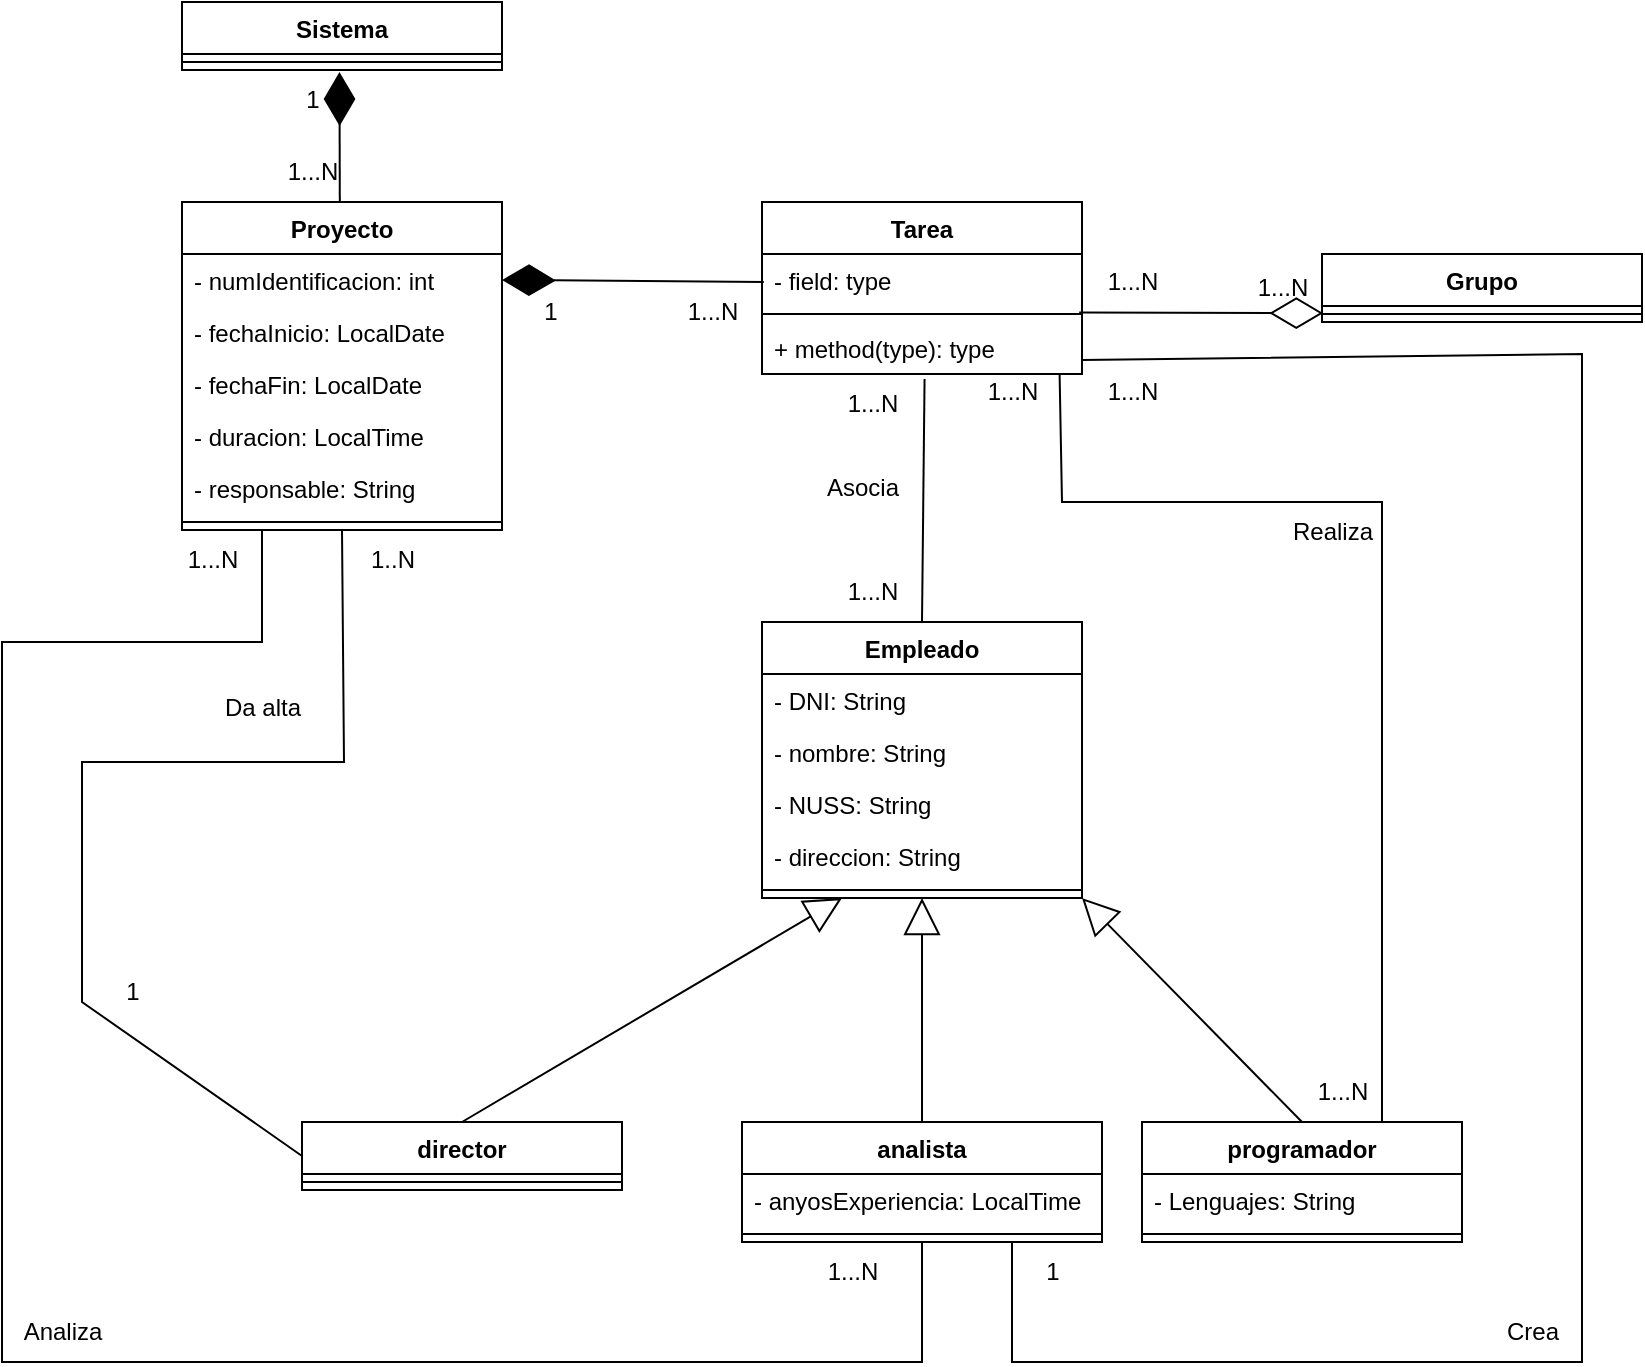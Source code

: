 <mxfile version="21.7.5" type="device">
  <diagram name="Página-1" id="f3cX-z2quiGeBT0pw9KH">
    <mxGraphModel dx="1961" dy="656" grid="1" gridSize="10" guides="1" tooltips="1" connect="1" arrows="1" fold="1" page="1" pageScale="1" pageWidth="827" pageHeight="1169" math="0" shadow="0">
      <root>
        <mxCell id="0" />
        <mxCell id="1" parent="0" />
        <mxCell id="hN8mHS7KvsiiEOYehRs0-2" value="Proyecto" style="swimlane;fontStyle=1;align=center;verticalAlign=top;childLayout=stackLayout;horizontal=1;startSize=26;horizontalStack=0;resizeParent=1;resizeParentMax=0;resizeLast=0;collapsible=1;marginBottom=0;whiteSpace=wrap;html=1;" parent="1" vertex="1">
          <mxGeometry x="-730" y="560" width="160" height="164" as="geometry" />
        </mxCell>
        <mxCell id="hN8mHS7KvsiiEOYehRs0-3" value="- numIdentificacion: int" style="text;strokeColor=none;fillColor=none;align=left;verticalAlign=top;spacingLeft=4;spacingRight=4;overflow=hidden;rotatable=0;points=[[0,0.5],[1,0.5]];portConstraint=eastwest;whiteSpace=wrap;html=1;" parent="hN8mHS7KvsiiEOYehRs0-2" vertex="1">
          <mxGeometry y="26" width="160" height="26" as="geometry" />
        </mxCell>
        <mxCell id="1wmDrO8KFe_iI-wGE0fV-38" value="- fechaInicio: LocalDate" style="text;strokeColor=none;fillColor=none;align=left;verticalAlign=top;spacingLeft=4;spacingRight=4;overflow=hidden;rotatable=0;points=[[0,0.5],[1,0.5]];portConstraint=eastwest;whiteSpace=wrap;html=1;" vertex="1" parent="hN8mHS7KvsiiEOYehRs0-2">
          <mxGeometry y="52" width="160" height="26" as="geometry" />
        </mxCell>
        <mxCell id="1wmDrO8KFe_iI-wGE0fV-39" value="- fechaFin: LocalDate" style="text;strokeColor=none;fillColor=none;align=left;verticalAlign=top;spacingLeft=4;spacingRight=4;overflow=hidden;rotatable=0;points=[[0,0.5],[1,0.5]];portConstraint=eastwest;whiteSpace=wrap;html=1;" vertex="1" parent="hN8mHS7KvsiiEOYehRs0-2">
          <mxGeometry y="78" width="160" height="26" as="geometry" />
        </mxCell>
        <mxCell id="1wmDrO8KFe_iI-wGE0fV-40" value="- duracion: LocalTime" style="text;strokeColor=none;fillColor=none;align=left;verticalAlign=top;spacingLeft=4;spacingRight=4;overflow=hidden;rotatable=0;points=[[0,0.5],[1,0.5]];portConstraint=eastwest;whiteSpace=wrap;html=1;" vertex="1" parent="hN8mHS7KvsiiEOYehRs0-2">
          <mxGeometry y="104" width="160" height="26" as="geometry" />
        </mxCell>
        <mxCell id="1wmDrO8KFe_iI-wGE0fV-51" value="- responsable: String" style="text;strokeColor=none;fillColor=none;align=left;verticalAlign=top;spacingLeft=4;spacingRight=4;overflow=hidden;rotatable=0;points=[[0,0.5],[1,0.5]];portConstraint=eastwest;whiteSpace=wrap;html=1;" vertex="1" parent="hN8mHS7KvsiiEOYehRs0-2">
          <mxGeometry y="130" width="160" height="26" as="geometry" />
        </mxCell>
        <mxCell id="hN8mHS7KvsiiEOYehRs0-4" value="" style="line;strokeWidth=1;fillColor=none;align=left;verticalAlign=middle;spacingTop=-1;spacingLeft=3;spacingRight=3;rotatable=0;labelPosition=right;points=[];portConstraint=eastwest;strokeColor=inherit;" parent="hN8mHS7KvsiiEOYehRs0-2" vertex="1">
          <mxGeometry y="156" width="160" height="8" as="geometry" />
        </mxCell>
        <mxCell id="hN8mHS7KvsiiEOYehRs0-6" value="Grupo" style="swimlane;fontStyle=1;align=center;verticalAlign=top;childLayout=stackLayout;horizontal=1;startSize=26;horizontalStack=0;resizeParent=1;resizeParentMax=0;resizeLast=0;collapsible=1;marginBottom=0;whiteSpace=wrap;html=1;" parent="1" vertex="1">
          <mxGeometry x="-160" y="586" width="160" height="34" as="geometry" />
        </mxCell>
        <mxCell id="hN8mHS7KvsiiEOYehRs0-8" value="" style="line;strokeWidth=1;fillColor=none;align=left;verticalAlign=middle;spacingTop=-1;spacingLeft=3;spacingRight=3;rotatable=0;labelPosition=right;points=[];portConstraint=eastwest;strokeColor=inherit;" parent="hN8mHS7KvsiiEOYehRs0-6" vertex="1">
          <mxGeometry y="26" width="160" height="8" as="geometry" />
        </mxCell>
        <mxCell id="1wmDrO8KFe_iI-wGE0fV-1" value="Empleado&lt;br&gt;" style="swimlane;fontStyle=1;align=center;verticalAlign=top;childLayout=stackLayout;horizontal=1;startSize=26;horizontalStack=0;resizeParent=1;resizeParentMax=0;resizeLast=0;collapsible=1;marginBottom=0;whiteSpace=wrap;html=1;" vertex="1" parent="1">
          <mxGeometry x="-440" y="770" width="160" height="138" as="geometry" />
        </mxCell>
        <mxCell id="1wmDrO8KFe_iI-wGE0fV-2" value="- DNI: String" style="text;strokeColor=none;fillColor=none;align=left;verticalAlign=top;spacingLeft=4;spacingRight=4;overflow=hidden;rotatable=0;points=[[0,0.5],[1,0.5]];portConstraint=eastwest;whiteSpace=wrap;html=1;" vertex="1" parent="1wmDrO8KFe_iI-wGE0fV-1">
          <mxGeometry y="26" width="160" height="26" as="geometry" />
        </mxCell>
        <mxCell id="1wmDrO8KFe_iI-wGE0fV-47" value="- nombre: String" style="text;strokeColor=none;fillColor=none;align=left;verticalAlign=top;spacingLeft=4;spacingRight=4;overflow=hidden;rotatable=0;points=[[0,0.5],[1,0.5]];portConstraint=eastwest;whiteSpace=wrap;html=1;" vertex="1" parent="1wmDrO8KFe_iI-wGE0fV-1">
          <mxGeometry y="52" width="160" height="26" as="geometry" />
        </mxCell>
        <mxCell id="1wmDrO8KFe_iI-wGE0fV-48" value="- NUSS: String" style="text;strokeColor=none;fillColor=none;align=left;verticalAlign=top;spacingLeft=4;spacingRight=4;overflow=hidden;rotatable=0;points=[[0,0.5],[1,0.5]];portConstraint=eastwest;whiteSpace=wrap;html=1;" vertex="1" parent="1wmDrO8KFe_iI-wGE0fV-1">
          <mxGeometry y="78" width="160" height="26" as="geometry" />
        </mxCell>
        <mxCell id="1wmDrO8KFe_iI-wGE0fV-49" value="- direccion: String" style="text;strokeColor=none;fillColor=none;align=left;verticalAlign=top;spacingLeft=4;spacingRight=4;overflow=hidden;rotatable=0;points=[[0,0.5],[1,0.5]];portConstraint=eastwest;whiteSpace=wrap;html=1;" vertex="1" parent="1wmDrO8KFe_iI-wGE0fV-1">
          <mxGeometry y="104" width="160" height="26" as="geometry" />
        </mxCell>
        <mxCell id="1wmDrO8KFe_iI-wGE0fV-3" value="" style="line;strokeWidth=1;fillColor=none;align=left;verticalAlign=middle;spacingTop=-1;spacingLeft=3;spacingRight=3;rotatable=0;labelPosition=right;points=[];portConstraint=eastwest;strokeColor=inherit;" vertex="1" parent="1wmDrO8KFe_iI-wGE0fV-1">
          <mxGeometry y="130" width="160" height="8" as="geometry" />
        </mxCell>
        <mxCell id="1wmDrO8KFe_iI-wGE0fV-5" value="director" style="swimlane;fontStyle=1;align=center;verticalAlign=top;childLayout=stackLayout;horizontal=1;startSize=26;horizontalStack=0;resizeParent=1;resizeParentMax=0;resizeLast=0;collapsible=1;marginBottom=0;whiteSpace=wrap;html=1;" vertex="1" parent="1">
          <mxGeometry x="-670" y="1020" width="160" height="34" as="geometry" />
        </mxCell>
        <mxCell id="1wmDrO8KFe_iI-wGE0fV-7" value="" style="line;strokeWidth=1;fillColor=none;align=left;verticalAlign=middle;spacingTop=-1;spacingLeft=3;spacingRight=3;rotatable=0;labelPosition=right;points=[];portConstraint=eastwest;strokeColor=inherit;" vertex="1" parent="1wmDrO8KFe_iI-wGE0fV-5">
          <mxGeometry y="26" width="160" height="8" as="geometry" />
        </mxCell>
        <mxCell id="1wmDrO8KFe_iI-wGE0fV-9" value="programador" style="swimlane;fontStyle=1;align=center;verticalAlign=top;childLayout=stackLayout;horizontal=1;startSize=26;horizontalStack=0;resizeParent=1;resizeParentMax=0;resizeLast=0;collapsible=1;marginBottom=0;whiteSpace=wrap;html=1;" vertex="1" parent="1">
          <mxGeometry x="-250" y="1020" width="160" height="60" as="geometry" />
        </mxCell>
        <mxCell id="1wmDrO8KFe_iI-wGE0fV-10" value="- Lenguajes: String" style="text;strokeColor=none;fillColor=none;align=left;verticalAlign=top;spacingLeft=4;spacingRight=4;overflow=hidden;rotatable=0;points=[[0,0.5],[1,0.5]];portConstraint=eastwest;whiteSpace=wrap;html=1;" vertex="1" parent="1wmDrO8KFe_iI-wGE0fV-9">
          <mxGeometry y="26" width="160" height="26" as="geometry" />
        </mxCell>
        <mxCell id="1wmDrO8KFe_iI-wGE0fV-11" value="" style="line;strokeWidth=1;fillColor=none;align=left;verticalAlign=middle;spacingTop=-1;spacingLeft=3;spacingRight=3;rotatable=0;labelPosition=right;points=[];portConstraint=eastwest;strokeColor=inherit;" vertex="1" parent="1wmDrO8KFe_iI-wGE0fV-9">
          <mxGeometry y="52" width="160" height="8" as="geometry" />
        </mxCell>
        <mxCell id="1wmDrO8KFe_iI-wGE0fV-13" value="analista" style="swimlane;fontStyle=1;align=center;verticalAlign=top;childLayout=stackLayout;horizontal=1;startSize=26;horizontalStack=0;resizeParent=1;resizeParentMax=0;resizeLast=0;collapsible=1;marginBottom=0;whiteSpace=wrap;html=1;" vertex="1" parent="1">
          <mxGeometry x="-450" y="1020" width="180" height="60" as="geometry" />
        </mxCell>
        <mxCell id="1wmDrO8KFe_iI-wGE0fV-14" value="- anyosExperiencia: LocalTime" style="text;strokeColor=none;fillColor=none;align=left;verticalAlign=top;spacingLeft=4;spacingRight=4;overflow=hidden;rotatable=0;points=[[0,0.5],[1,0.5]];portConstraint=eastwest;whiteSpace=wrap;html=1;" vertex="1" parent="1wmDrO8KFe_iI-wGE0fV-13">
          <mxGeometry y="26" width="180" height="26" as="geometry" />
        </mxCell>
        <mxCell id="1wmDrO8KFe_iI-wGE0fV-15" value="" style="line;strokeWidth=1;fillColor=none;align=left;verticalAlign=middle;spacingTop=-1;spacingLeft=3;spacingRight=3;rotatable=0;labelPosition=right;points=[];portConstraint=eastwest;strokeColor=inherit;" vertex="1" parent="1wmDrO8KFe_iI-wGE0fV-13">
          <mxGeometry y="52" width="180" height="8" as="geometry" />
        </mxCell>
        <mxCell id="1wmDrO8KFe_iI-wGE0fV-17" value="Tarea" style="swimlane;fontStyle=1;align=center;verticalAlign=top;childLayout=stackLayout;horizontal=1;startSize=26;horizontalStack=0;resizeParent=1;resizeParentMax=0;resizeLast=0;collapsible=1;marginBottom=0;whiteSpace=wrap;html=1;" vertex="1" parent="1">
          <mxGeometry x="-440" y="560" width="160" height="86" as="geometry" />
        </mxCell>
        <mxCell id="1wmDrO8KFe_iI-wGE0fV-18" value="- field: type" style="text;strokeColor=none;fillColor=none;align=left;verticalAlign=top;spacingLeft=4;spacingRight=4;overflow=hidden;rotatable=0;points=[[0,0.5],[1,0.5]];portConstraint=eastwest;whiteSpace=wrap;html=1;" vertex="1" parent="1wmDrO8KFe_iI-wGE0fV-17">
          <mxGeometry y="26" width="160" height="26" as="geometry" />
        </mxCell>
        <mxCell id="1wmDrO8KFe_iI-wGE0fV-19" value="" style="line;strokeWidth=1;fillColor=none;align=left;verticalAlign=middle;spacingTop=-1;spacingLeft=3;spacingRight=3;rotatable=0;labelPosition=right;points=[];portConstraint=eastwest;strokeColor=inherit;" vertex="1" parent="1wmDrO8KFe_iI-wGE0fV-17">
          <mxGeometry y="52" width="160" height="8" as="geometry" />
        </mxCell>
        <mxCell id="1wmDrO8KFe_iI-wGE0fV-20" value="+ method(type): type" style="text;strokeColor=none;fillColor=none;align=left;verticalAlign=top;spacingLeft=4;spacingRight=4;overflow=hidden;rotatable=0;points=[[0,0.5],[1,0.5]];portConstraint=eastwest;whiteSpace=wrap;html=1;" vertex="1" parent="1wmDrO8KFe_iI-wGE0fV-17">
          <mxGeometry y="60" width="160" height="26" as="geometry" />
        </mxCell>
        <mxCell id="1wmDrO8KFe_iI-wGE0fV-21" value="" style="endArrow=block;endSize=16;endFill=0;html=1;rounded=0;exitX=0.5;exitY=0;exitDx=0;exitDy=0;entryX=0.25;entryY=1;entryDx=0;entryDy=0;" edge="1" parent="1" source="1wmDrO8KFe_iI-wGE0fV-5" target="1wmDrO8KFe_iI-wGE0fV-1">
          <mxGeometry width="160" relative="1" as="geometry">
            <mxPoint x="-490" y="720" as="sourcePoint" />
            <mxPoint x="-400" y="910" as="targetPoint" />
          </mxGeometry>
        </mxCell>
        <mxCell id="1wmDrO8KFe_iI-wGE0fV-22" value="" style="endArrow=block;endSize=16;endFill=0;html=1;rounded=0;exitX=0.5;exitY=0;exitDx=0;exitDy=0;entryX=1;entryY=1;entryDx=0;entryDy=0;" edge="1" parent="1" source="1wmDrO8KFe_iI-wGE0fV-9" target="1wmDrO8KFe_iI-wGE0fV-1">
          <mxGeometry width="160" relative="1" as="geometry">
            <mxPoint x="-580" y="930" as="sourcePoint" />
            <mxPoint x="-360" y="910" as="targetPoint" />
          </mxGeometry>
        </mxCell>
        <mxCell id="1wmDrO8KFe_iI-wGE0fV-23" value="" style="endArrow=block;endSize=16;endFill=0;html=1;rounded=0;exitX=0.5;exitY=0;exitDx=0;exitDy=0;entryX=0.5;entryY=1;entryDx=0;entryDy=0;" edge="1" parent="1" source="1wmDrO8KFe_iI-wGE0fV-13" target="1wmDrO8KFe_iI-wGE0fV-1">
          <mxGeometry width="160" relative="1" as="geometry">
            <mxPoint x="-170" y="916" as="sourcePoint" />
            <mxPoint x="-380" y="910" as="targetPoint" />
          </mxGeometry>
        </mxCell>
        <mxCell id="1wmDrO8KFe_iI-wGE0fV-24" value="Sistema" style="swimlane;fontStyle=1;align=center;verticalAlign=top;childLayout=stackLayout;horizontal=1;startSize=26;horizontalStack=0;resizeParent=1;resizeParentMax=0;resizeLast=0;collapsible=1;marginBottom=0;whiteSpace=wrap;html=1;" vertex="1" parent="1">
          <mxGeometry x="-730" y="460" width="160" height="34" as="geometry" />
        </mxCell>
        <mxCell id="1wmDrO8KFe_iI-wGE0fV-26" value="" style="line;strokeWidth=1;fillColor=none;align=left;verticalAlign=middle;spacingTop=-1;spacingLeft=3;spacingRight=3;rotatable=0;labelPosition=right;points=[];portConstraint=eastwest;strokeColor=inherit;" vertex="1" parent="1wmDrO8KFe_iI-wGE0fV-24">
          <mxGeometry y="26" width="160" height="8" as="geometry" />
        </mxCell>
        <mxCell id="1wmDrO8KFe_iI-wGE0fV-34" value="" style="endArrow=none;html=1;rounded=0;entryX=0.5;entryY=1;entryDx=0;entryDy=0;exitX=0;exitY=0.5;exitDx=0;exitDy=0;" edge="1" parent="1" source="1wmDrO8KFe_iI-wGE0fV-5" target="hN8mHS7KvsiiEOYehRs0-2">
          <mxGeometry width="50" height="50" relative="1" as="geometry">
            <mxPoint x="-670" y="1059.0" as="sourcePoint" />
            <mxPoint x="-649.04" y="725.846" as="targetPoint" />
            <Array as="points">
              <mxPoint x="-780" y="960" />
              <mxPoint x="-780" y="840" />
              <mxPoint x="-649" y="840" />
            </Array>
          </mxGeometry>
        </mxCell>
        <mxCell id="1wmDrO8KFe_iI-wGE0fV-35" value="Da alta" style="text;html=1;align=center;verticalAlign=middle;resizable=0;points=[];autosize=1;strokeColor=none;fillColor=none;" vertex="1" parent="1">
          <mxGeometry x="-720" y="798" width="60" height="30" as="geometry" />
        </mxCell>
        <mxCell id="1wmDrO8KFe_iI-wGE0fV-36" value="1..N" style="text;html=1;align=center;verticalAlign=middle;resizable=0;points=[];autosize=1;strokeColor=none;fillColor=none;" vertex="1" parent="1">
          <mxGeometry x="-650" y="724" width="50" height="30" as="geometry" />
        </mxCell>
        <mxCell id="1wmDrO8KFe_iI-wGE0fV-37" value="1" style="text;html=1;align=center;verticalAlign=middle;resizable=0;points=[];autosize=1;strokeColor=none;fillColor=none;" vertex="1" parent="1">
          <mxGeometry x="-770" y="940" width="30" height="30" as="geometry" />
        </mxCell>
        <mxCell id="1wmDrO8KFe_iI-wGE0fV-41" value="" style="endArrow=none;html=1;rounded=0;exitX=0.5;exitY=0;exitDx=0;exitDy=0;entryX=0.508;entryY=1.095;entryDx=0;entryDy=0;entryPerimeter=0;" edge="1" parent="1" source="1wmDrO8KFe_iI-wGE0fV-1" target="1wmDrO8KFe_iI-wGE0fV-20">
          <mxGeometry width="50" height="50" relative="1" as="geometry">
            <mxPoint x="-360" y="690" as="sourcePoint" />
            <mxPoint x="-310" y="640" as="targetPoint" />
          </mxGeometry>
        </mxCell>
        <mxCell id="1wmDrO8KFe_iI-wGE0fV-42" value="Asocia" style="text;html=1;align=center;verticalAlign=middle;resizable=0;points=[];autosize=1;strokeColor=none;fillColor=none;" vertex="1" parent="1">
          <mxGeometry x="-420" y="688" width="60" height="30" as="geometry" />
        </mxCell>
        <mxCell id="1wmDrO8KFe_iI-wGE0fV-43" value="1...N" style="text;html=1;align=center;verticalAlign=middle;resizable=0;points=[];autosize=1;strokeColor=none;fillColor=none;" vertex="1" parent="1">
          <mxGeometry x="-410" y="646" width="50" height="30" as="geometry" />
        </mxCell>
        <mxCell id="1wmDrO8KFe_iI-wGE0fV-44" value="1...N" style="text;html=1;align=center;verticalAlign=middle;resizable=0;points=[];autosize=1;strokeColor=none;fillColor=none;" vertex="1" parent="1">
          <mxGeometry x="-410" y="740" width="50" height="30" as="geometry" />
        </mxCell>
        <mxCell id="1wmDrO8KFe_iI-wGE0fV-46" value="" style="endArrow=diamondThin;endFill=0;endSize=24;html=1;rounded=0;exitX=-0.028;exitY=1.009;exitDx=0;exitDy=0;exitPerimeter=0;entryX=0.004;entryY=0.45;entryDx=0;entryDy=0;entryPerimeter=0;" edge="1" parent="1" source="1wmDrO8KFe_iI-wGE0fV-53" target="hN8mHS7KvsiiEOYehRs0-8">
          <mxGeometry width="160" relative="1" as="geometry">
            <mxPoint x="-350" y="470" as="sourcePoint" />
            <mxPoint x="-180" y="540" as="targetPoint" />
          </mxGeometry>
        </mxCell>
        <mxCell id="1wmDrO8KFe_iI-wGE0fV-52" value="1...N" style="text;html=1;align=center;verticalAlign=middle;resizable=0;points=[];autosize=1;strokeColor=none;fillColor=none;" vertex="1" parent="1">
          <mxGeometry x="-205" y="588" width="50" height="30" as="geometry" />
        </mxCell>
        <mxCell id="1wmDrO8KFe_iI-wGE0fV-53" value="1...N" style="text;html=1;align=center;verticalAlign=middle;resizable=0;points=[];autosize=1;strokeColor=none;fillColor=none;" vertex="1" parent="1">
          <mxGeometry x="-280" y="585" width="50" height="30" as="geometry" />
        </mxCell>
        <mxCell id="1wmDrO8KFe_iI-wGE0fV-55" value="1...N" style="text;html=1;align=center;verticalAlign=middle;resizable=0;points=[];autosize=1;strokeColor=none;fillColor=none;" vertex="1" parent="1">
          <mxGeometry x="-690" y="530" width="50" height="30" as="geometry" />
        </mxCell>
        <mxCell id="1wmDrO8KFe_iI-wGE0fV-56" value="1" style="text;html=1;align=center;verticalAlign=middle;resizable=0;points=[];autosize=1;strokeColor=none;fillColor=none;" vertex="1" parent="1">
          <mxGeometry x="-680" y="494" width="30" height="30" as="geometry" />
        </mxCell>
        <mxCell id="1wmDrO8KFe_iI-wGE0fV-60" value="1...N" style="text;html=1;align=center;verticalAlign=middle;resizable=0;points=[];autosize=1;strokeColor=none;fillColor=none;" vertex="1" parent="1">
          <mxGeometry x="-490" y="600" width="50" height="30" as="geometry" />
        </mxCell>
        <mxCell id="1wmDrO8KFe_iI-wGE0fV-61" value="1" style="text;html=1;align=center;verticalAlign=middle;resizable=0;points=[];autosize=1;strokeColor=none;fillColor=none;" vertex="1" parent="1">
          <mxGeometry x="-561.35" y="600" width="30" height="30" as="geometry" />
        </mxCell>
        <mxCell id="1wmDrO8KFe_iI-wGE0fV-63" value="" style="endArrow=none;html=1;rounded=0;exitX=0.25;exitY=1;exitDx=0;exitDy=0;entryX=0.5;entryY=1;entryDx=0;entryDy=0;" edge="1" parent="1" source="hN8mHS7KvsiiEOYehRs0-2" target="1wmDrO8KFe_iI-wGE0fV-13">
          <mxGeometry width="50" height="50" relative="1" as="geometry">
            <mxPoint x="-500" y="840" as="sourcePoint" />
            <mxPoint x="-160" y="1080" as="targetPoint" />
            <Array as="points">
              <mxPoint x="-690" y="780" />
              <mxPoint x="-820" y="780" />
              <mxPoint x="-820" y="1140" />
              <mxPoint x="-360" y="1140" />
            </Array>
          </mxGeometry>
        </mxCell>
        <mxCell id="1wmDrO8KFe_iI-wGE0fV-65" value="Analiza" style="text;html=1;align=center;verticalAlign=middle;resizable=0;points=[];autosize=1;strokeColor=none;fillColor=none;" vertex="1" parent="1">
          <mxGeometry x="-820" y="1110" width="60" height="30" as="geometry" />
        </mxCell>
        <mxCell id="1wmDrO8KFe_iI-wGE0fV-66" value="1...N" style="text;html=1;align=center;verticalAlign=middle;resizable=0;points=[];autosize=1;strokeColor=none;fillColor=none;" vertex="1" parent="1">
          <mxGeometry x="-420" y="1080" width="50" height="30" as="geometry" />
        </mxCell>
        <mxCell id="1wmDrO8KFe_iI-wGE0fV-67" value="1...N" style="text;html=1;align=center;verticalAlign=middle;resizable=0;points=[];autosize=1;strokeColor=none;fillColor=none;" vertex="1" parent="1">
          <mxGeometry x="-740" y="724" width="50" height="30" as="geometry" />
        </mxCell>
        <mxCell id="1wmDrO8KFe_iI-wGE0fV-68" value="" style="endArrow=none;html=1;rounded=0;exitX=0.75;exitY=1;exitDx=0;exitDy=0;entryX=1;entryY=0.5;entryDx=0;entryDy=0;" edge="1" parent="1" source="1wmDrO8KFe_iI-wGE0fV-13">
          <mxGeometry width="50" height="50" relative="1" as="geometry">
            <mxPoint x="-315.0" y="1086" as="sourcePoint" />
            <mxPoint x="-280.0" y="639.0" as="targetPoint" />
            <Array as="points">
              <mxPoint x="-315" y="1140" />
              <mxPoint x="-30" y="1140" />
              <mxPoint x="-30" y="636" />
            </Array>
          </mxGeometry>
        </mxCell>
        <mxCell id="1wmDrO8KFe_iI-wGE0fV-69" value="1" style="text;html=1;align=center;verticalAlign=middle;resizable=0;points=[];autosize=1;strokeColor=none;fillColor=none;" vertex="1" parent="1">
          <mxGeometry x="-310" y="1080" width="30" height="30" as="geometry" />
        </mxCell>
        <mxCell id="1wmDrO8KFe_iI-wGE0fV-70" value="1...N" style="text;html=1;align=center;verticalAlign=middle;resizable=0;points=[];autosize=1;strokeColor=none;fillColor=none;" vertex="1" parent="1">
          <mxGeometry x="-280" y="640" width="50" height="30" as="geometry" />
        </mxCell>
        <mxCell id="1wmDrO8KFe_iI-wGE0fV-71" value="Crea" style="text;html=1;align=center;verticalAlign=middle;resizable=0;points=[];autosize=1;strokeColor=none;fillColor=none;" vertex="1" parent="1">
          <mxGeometry x="-80" y="1110" width="50" height="30" as="geometry" />
        </mxCell>
        <mxCell id="1wmDrO8KFe_iI-wGE0fV-72" value="" style="endArrow=none;html=1;rounded=0;exitX=0.75;exitY=0;exitDx=0;exitDy=0;entryX=0.93;entryY=1.006;entryDx=0;entryDy=0;entryPerimeter=0;" edge="1" parent="1" source="1wmDrO8KFe_iI-wGE0fV-9" target="1wmDrO8KFe_iI-wGE0fV-20">
          <mxGeometry width="50" height="50" relative="1" as="geometry">
            <mxPoint x="-340" y="860" as="sourcePoint" />
            <mxPoint x="-300" y="710" as="targetPoint" />
            <Array as="points">
              <mxPoint x="-130" y="710" />
              <mxPoint x="-290" y="710" />
            </Array>
          </mxGeometry>
        </mxCell>
        <mxCell id="1wmDrO8KFe_iI-wGE0fV-73" value="Realiza" style="text;html=1;align=center;verticalAlign=middle;resizable=0;points=[];autosize=1;strokeColor=none;fillColor=none;" vertex="1" parent="1">
          <mxGeometry x="-185" y="710" width="60" height="30" as="geometry" />
        </mxCell>
        <mxCell id="1wmDrO8KFe_iI-wGE0fV-74" value="1...N" style="text;html=1;align=center;verticalAlign=middle;resizable=0;points=[];autosize=1;strokeColor=none;fillColor=none;" vertex="1" parent="1">
          <mxGeometry x="-340" y="640" width="50" height="30" as="geometry" />
        </mxCell>
        <mxCell id="1wmDrO8KFe_iI-wGE0fV-75" value="1...N" style="text;html=1;align=center;verticalAlign=middle;resizable=0;points=[];autosize=1;strokeColor=none;fillColor=none;" vertex="1" parent="1">
          <mxGeometry x="-175" y="990" width="50" height="30" as="geometry" />
        </mxCell>
        <mxCell id="1wmDrO8KFe_iI-wGE0fV-78" value="" style="endArrow=diamondThin;endFill=1;endSize=24;html=1;rounded=0;entryX=0.958;entryY=0.035;entryDx=0;entryDy=0;entryPerimeter=0;exitX=0.778;exitY=1.005;exitDx=0;exitDy=0;exitPerimeter=0;" edge="1" parent="1" source="1wmDrO8KFe_iI-wGE0fV-55" target="1wmDrO8KFe_iI-wGE0fV-56">
          <mxGeometry width="160" relative="1" as="geometry">
            <mxPoint x="-610" y="500" as="sourcePoint" />
            <mxPoint x="-450" y="500" as="targetPoint" />
          </mxGeometry>
        </mxCell>
        <mxCell id="1wmDrO8KFe_iI-wGE0fV-79" value="" style="endArrow=diamondThin;endFill=1;endSize=24;html=1;rounded=0;entryX=1;entryY=0.5;entryDx=0;entryDy=0;exitX=1.018;exitY=-0.002;exitDx=0;exitDy=0;exitPerimeter=0;" edge="1" parent="1" source="1wmDrO8KFe_iI-wGE0fV-60" target="hN8mHS7KvsiiEOYehRs0-3">
          <mxGeometry width="160" relative="1" as="geometry">
            <mxPoint x="-510" y="630" as="sourcePoint" />
            <mxPoint x="-510" y="565" as="targetPoint" />
          </mxGeometry>
        </mxCell>
      </root>
    </mxGraphModel>
  </diagram>
</mxfile>
